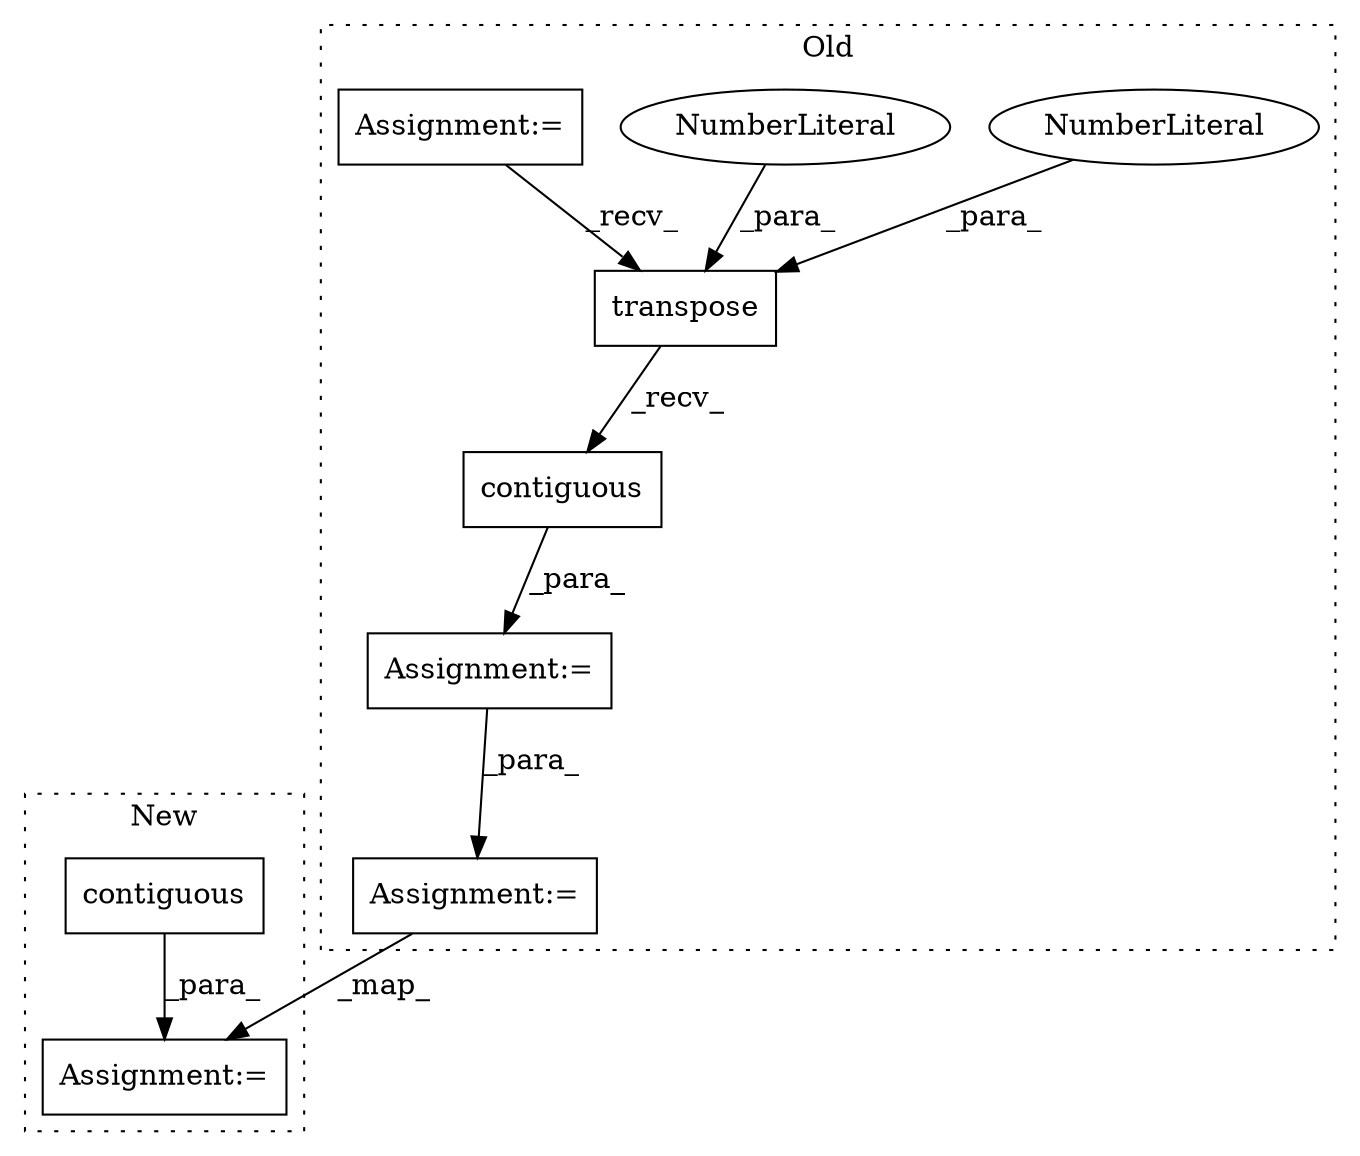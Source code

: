 digraph G {
subgraph cluster0 {
1 [label="transpose" a="32" s="3014,3027" l="10,1" shape="box"];
3 [label="NumberLiteral" a="34" s="3026" l="1" shape="ellipse"];
4 [label="NumberLiteral" a="34" s="3024" l="1" shape="ellipse"];
5 [label="contiguous" a="32" s="3029" l="12" shape="box"];
6 [label="Assignment:=" a="7" s="2944" l="1" shape="box"];
8 [label="Assignment:=" a="7" s="3384" l="1" shape="box"];
9 [label="Assignment:=" a="7" s="3059" l="1" shape="box"];
label = "Old";
style="dotted";
}
subgraph cluster1 {
2 [label="contiguous" a="32" s="3092" l="12" shape="box"];
7 [label="Assignment:=" a="7" s="3084" l="1" shape="box"];
label = "New";
style="dotted";
}
1 -> 5 [label="_recv_"];
2 -> 7 [label="_para_"];
3 -> 1 [label="_para_"];
4 -> 1 [label="_para_"];
5 -> 9 [label="_para_"];
6 -> 1 [label="_recv_"];
8 -> 7 [label="_map_"];
9 -> 8 [label="_para_"];
}